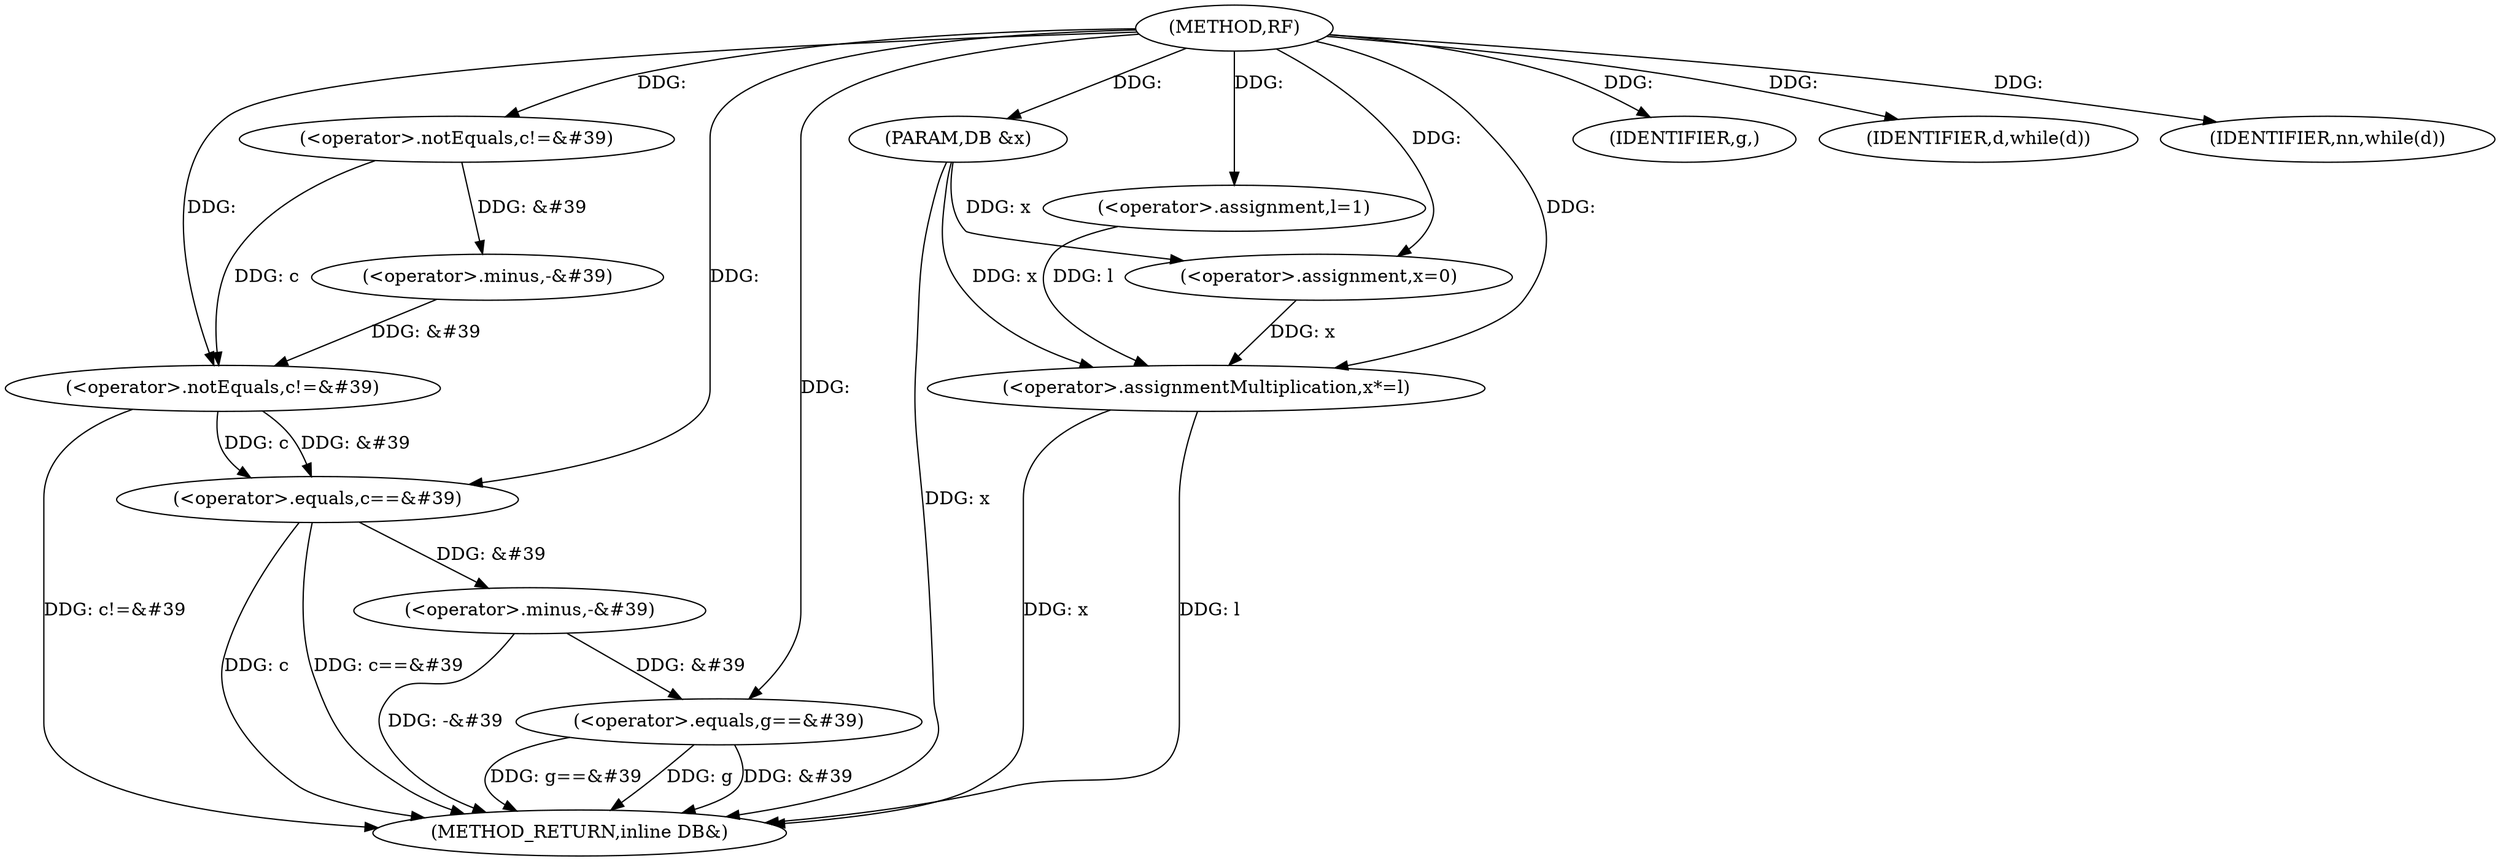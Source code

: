 digraph "RF" {  
"1002480" [label = "(METHOD,RF)" ]
"1002526" [label = "(METHOD_RETURN,inline DB&)" ]
"1002481" [label = "(PARAM,DB &x)" ]
"1002490" [label = "(<operator>.minus,-&#39)" ]
"1002493" [label = "(<operator>.notEquals,c!=&#39)" ]
"1002499" [label = "(<operator>.equals,c==&#39)" ]
"1002503" [label = "(<operator>.minus,-&#39)" ]
"1002506" [label = "(<operator>.equals,g==&#39)" ]
"1002485" [label = "(IDENTIFIER,g,)" ]
"1002486" [label = "(<operator>.notEquals,c!=&#39)" ]
"1002513" [label = "(<operator>.assignment,x=0)" ]
"1002517" [label = "(<operator>.assignment,l=1)" ]
"1002523" [label = "(<operator>.assignmentMultiplication,x*=l)" ]
"1002521" [label = "(IDENTIFIER,d,while(d))" ]
"1002522" [label = "(IDENTIFIER,nn,while(d))" ]
  "1002481" -> "1002526"  [ label = "DDG: x"] 
  "1002493" -> "1002526"  [ label = "DDG: c!=&#39"] 
  "1002499" -> "1002526"  [ label = "DDG: c"] 
  "1002499" -> "1002526"  [ label = "DDG: c==&#39"] 
  "1002503" -> "1002526"  [ label = "DDG: -&#39"] 
  "1002506" -> "1002526"  [ label = "DDG: &#39"] 
  "1002506" -> "1002526"  [ label = "DDG: g==&#39"] 
  "1002523" -> "1002526"  [ label = "DDG: x"] 
  "1002523" -> "1002526"  [ label = "DDG: l"] 
  "1002506" -> "1002526"  [ label = "DDG: g"] 
  "1002480" -> "1002481"  [ label = "DDG: "] 
  "1002480" -> "1002485"  [ label = "DDG: "] 
  "1002486" -> "1002490"  [ label = "DDG: &#39"] 
  "1002486" -> "1002493"  [ label = "DDG: c"] 
  "1002480" -> "1002493"  [ label = "DDG: "] 
  "1002490" -> "1002493"  [ label = "DDG: &#39"] 
  "1002493" -> "1002499"  [ label = "DDG: c"] 
  "1002480" -> "1002499"  [ label = "DDG: "] 
  "1002493" -> "1002499"  [ label = "DDG: &#39"] 
  "1002499" -> "1002503"  [ label = "DDG: &#39"] 
  "1002480" -> "1002506"  [ label = "DDG: "] 
  "1002503" -> "1002506"  [ label = "DDG: &#39"] 
  "1002480" -> "1002513"  [ label = "DDG: "] 
  "1002480" -> "1002517"  [ label = "DDG: "] 
  "1002517" -> "1002523"  [ label = "DDG: l"] 
  "1002480" -> "1002523"  [ label = "DDG: "] 
  "1002480" -> "1002486"  [ label = "DDG: "] 
  "1002481" -> "1002513"  [ label = "DDG: x"] 
  "1002480" -> "1002521"  [ label = "DDG: "] 
  "1002480" -> "1002522"  [ label = "DDG: "] 
  "1002513" -> "1002523"  [ label = "DDG: x"] 
  "1002481" -> "1002523"  [ label = "DDG: x"] 
}
